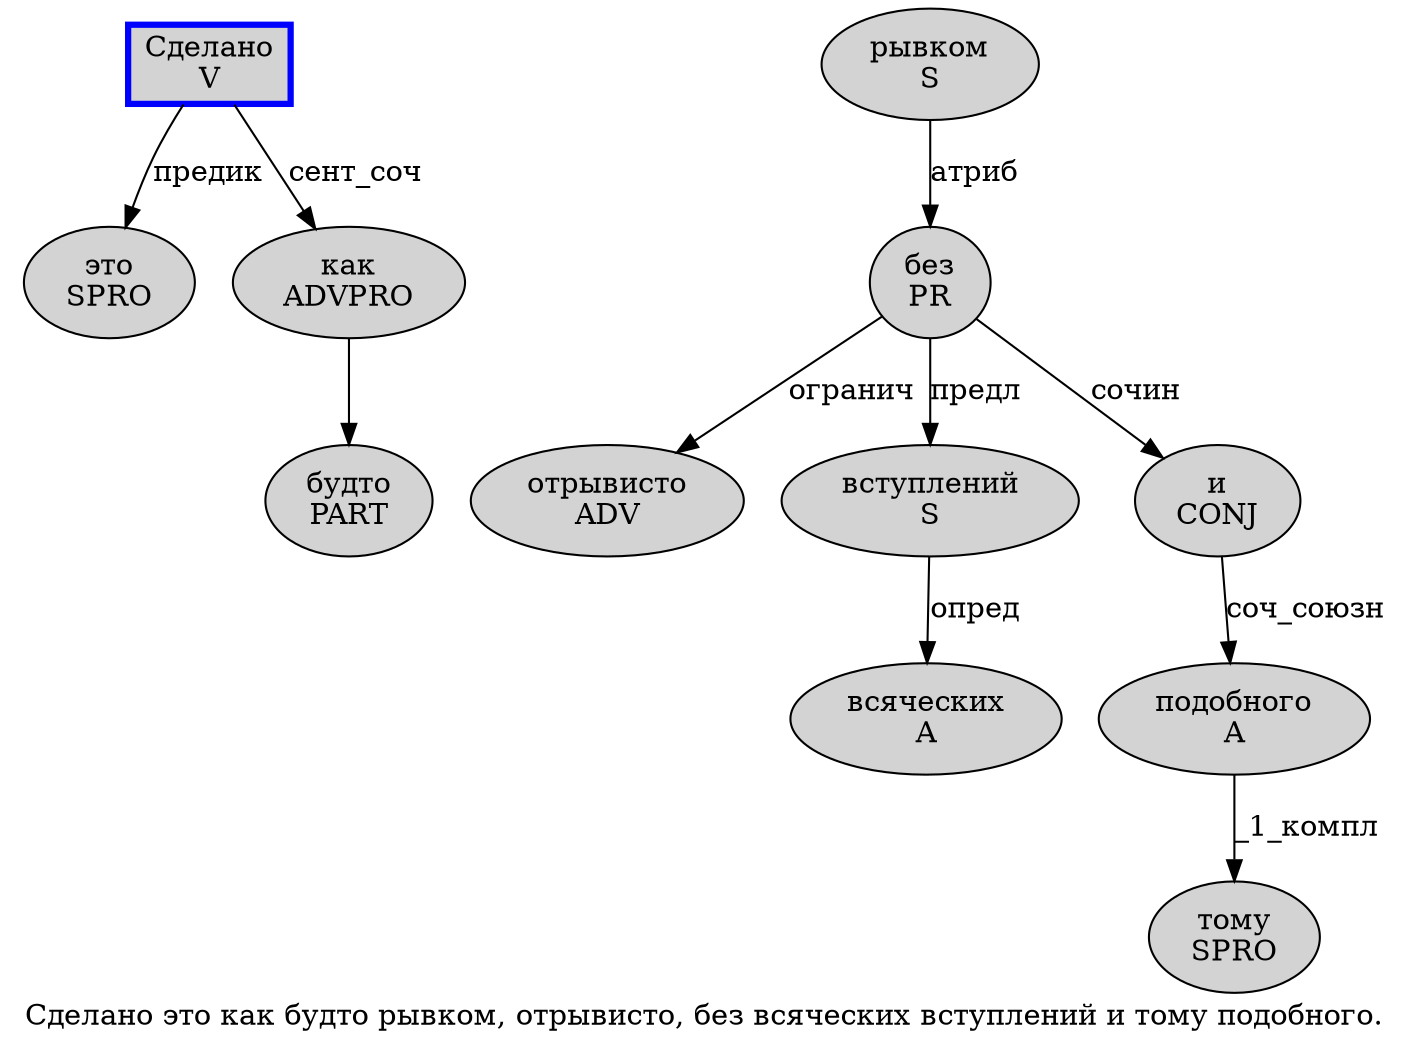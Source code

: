 digraph SENTENCE_830 {
	graph [label="Сделано это как будто рывком, отрывисто, без всяческих вступлений и тому подобного."]
	node [style=filled]
		0 [label="Сделано
V" color=blue fillcolor=lightgray penwidth=3 shape=box]
		1 [label="это
SPRO" color="" fillcolor=lightgray penwidth=1 shape=ellipse]
		2 [label="как
ADVPRO" color="" fillcolor=lightgray penwidth=1 shape=ellipse]
		3 [label="будто
PART" color="" fillcolor=lightgray penwidth=1 shape=ellipse]
		4 [label="рывком
S" color="" fillcolor=lightgray penwidth=1 shape=ellipse]
		6 [label="отрывисто
ADV" color="" fillcolor=lightgray penwidth=1 shape=ellipse]
		8 [label="без
PR" color="" fillcolor=lightgray penwidth=1 shape=ellipse]
		9 [label="всяческих
A" color="" fillcolor=lightgray penwidth=1 shape=ellipse]
		10 [label="вступлений
S" color="" fillcolor=lightgray penwidth=1 shape=ellipse]
		11 [label="и
CONJ" color="" fillcolor=lightgray penwidth=1 shape=ellipse]
		12 [label="тому
SPRO" color="" fillcolor=lightgray penwidth=1 shape=ellipse]
		13 [label="подобного
A" color="" fillcolor=lightgray penwidth=1 shape=ellipse]
			11 -> 13 [label="соч_союзн"]
			13 -> 12 [label="_1_компл"]
			2 -> 3
			10 -> 9 [label="опред"]
			0 -> 1 [label="предик"]
			0 -> 2 [label="сент_соч"]
			8 -> 6 [label="огранич"]
			8 -> 10 [label="предл"]
			8 -> 11 [label="сочин"]
			4 -> 8 [label="атриб"]
}